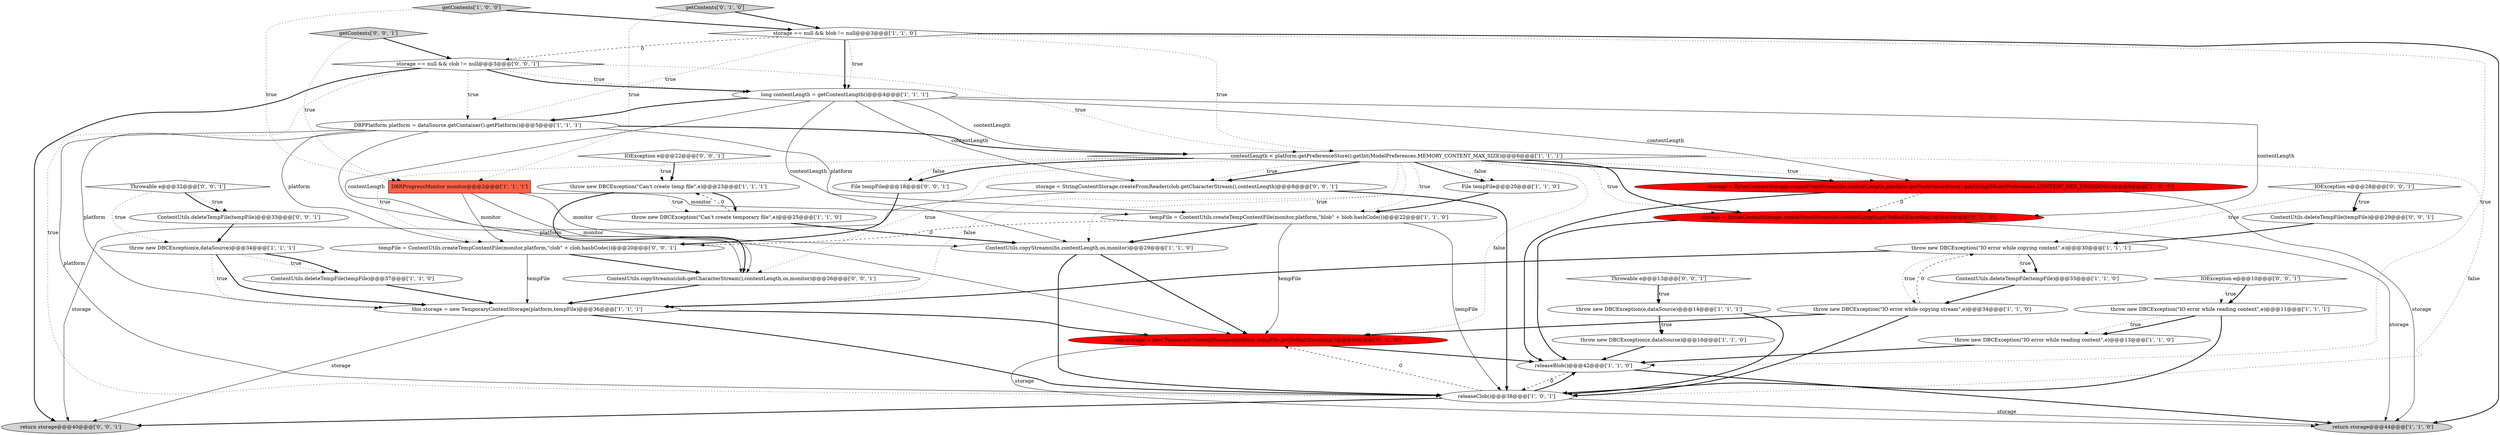 digraph {
20 [style = filled, label = "ContentUtils.copyStreams(bs,contentLength,os,monitor)@@@29@@@['1', '1', '0']", fillcolor = white, shape = ellipse image = "AAA0AAABBB1BBB"];
34 [style = filled, label = "ContentUtils.deleteTempFile(tempFile)@@@29@@@['0', '0', '1']", fillcolor = white, shape = ellipse image = "AAA0AAABBB3BBB"];
10 [style = filled, label = "throw new DBCException(\"IO error while copying content\",e)@@@30@@@['1', '1', '1']", fillcolor = white, shape = ellipse image = "AAA0AAABBB1BBB"];
13 [style = filled, label = "getContents['1', '0', '0']", fillcolor = lightgray, shape = diamond image = "AAA0AAABBB1BBB"];
31 [style = filled, label = "tempFile = ContentUtils.createTempContentFile(monitor,platform,\"clob\" + clob.hashCode())@@@20@@@['0', '0', '1']", fillcolor = white, shape = ellipse image = "AAA0AAABBB3BBB"];
36 [style = filled, label = "IOException e@@@22@@@['0', '0', '1']", fillcolor = white, shape = diamond image = "AAA0AAABBB3BBB"];
19 [style = filled, label = "throw new DBCException(\"IO error while reading content\",e)@@@13@@@['1', '1', '0']", fillcolor = white, shape = ellipse image = "AAA0AAABBB1BBB"];
39 [style = filled, label = "getContents['0', '0', '1']", fillcolor = lightgray, shape = diamond image = "AAA0AAABBB3BBB"];
7 [style = filled, label = "ContentUtils.deleteTempFile(tempFile)@@@33@@@['1', '1', '0']", fillcolor = white, shape = ellipse image = "AAA0AAABBB1BBB"];
16 [style = filled, label = "return storage@@@44@@@['1', '1', '0']", fillcolor = lightgray, shape = ellipse image = "AAA0AAABBB1BBB"];
38 [style = filled, label = "ContentUtils.copyStreams(clob.getCharacterStream(),contentLength,os,monitor)@@@26@@@['0', '0', '1']", fillcolor = white, shape = ellipse image = "AAA0AAABBB3BBB"];
30 [style = filled, label = "File tempFile@@@18@@@['0', '0', '1']", fillcolor = white, shape = ellipse image = "AAA0AAABBB3BBB"];
1 [style = filled, label = "throw new DBCException(e,dataSource)@@@34@@@['1', '1', '1']", fillcolor = white, shape = ellipse image = "AAA0AAABBB1BBB"];
4 [style = filled, label = "throw new DBCException(\"Can't create temp file\",e)@@@23@@@['1', '1', '1']", fillcolor = white, shape = ellipse image = "AAA0AAABBB1BBB"];
32 [style = filled, label = "storage == null && clob != null@@@3@@@['0', '0', '1']", fillcolor = white, shape = diamond image = "AAA0AAABBB3BBB"];
5 [style = filled, label = "File tempFile@@@20@@@['1', '1', '0']", fillcolor = white, shape = ellipse image = "AAA0AAABBB1BBB"];
25 [style = filled, label = "getContents['0', '1', '0']", fillcolor = lightgray, shape = diamond image = "AAA0AAABBB2BBB"];
0 [style = filled, label = "contentLength < platform.getPreferenceStore().getInt(ModelPreferences.MEMORY_CONTENT_MAX_SIZE)@@@6@@@['1', '1', '1']", fillcolor = white, shape = diamond image = "AAA0AAABBB1BBB"];
8 [style = filled, label = "releaseBlob()@@@42@@@['1', '1', '0']", fillcolor = white, shape = ellipse image = "AAA0AAABBB1BBB"];
26 [style = filled, label = "this.storage = new TemporaryContentStorage(platform,tempFile,getDefaultEncoding())@@@40@@@['0', '1', '0']", fillcolor = red, shape = ellipse image = "AAA1AAABBB2BBB"];
3 [style = filled, label = "throw new DBCException(\"Can't create temporary file\",e)@@@25@@@['1', '1', '0']", fillcolor = white, shape = ellipse image = "AAA0AAABBB1BBB"];
14 [style = filled, label = "ContentUtils.deleteTempFile(tempFile)@@@37@@@['1', '1', '0']", fillcolor = white, shape = ellipse image = "AAA0AAABBB1BBB"];
40 [style = filled, label = "storage = StringContentStorage.createFromReader(clob.getCharacterStream(),contentLength)@@@8@@@['0', '0', '1']", fillcolor = white, shape = ellipse image = "AAA0AAABBB3BBB"];
23 [style = filled, label = "storage == null && blob != null@@@3@@@['1', '1', '0']", fillcolor = white, shape = diamond image = "AAA0AAABBB1BBB"];
27 [style = filled, label = "storage = BytesContentStorage.createFromStream(bs,contentLength,getDefaultEncoding())@@@9@@@['0', '1', '0']", fillcolor = red, shape = ellipse image = "AAA1AAABBB2BBB"];
2 [style = filled, label = "DBPPlatform platform = dataSource.getContainer().getPlatform()@@@5@@@['1', '1', '1']", fillcolor = white, shape = ellipse image = "AAA0AAABBB1BBB"];
28 [style = filled, label = "return storage@@@40@@@['0', '0', '1']", fillcolor = lightgray, shape = ellipse image = "AAA0AAABBB3BBB"];
22 [style = filled, label = "DBRProgressMonitor monitor@@@2@@@['1', '1', '1']", fillcolor = tomato, shape = box image = "AAA0AAABBB1BBB"];
41 [style = filled, label = "Throwable e@@@13@@@['0', '0', '1']", fillcolor = white, shape = diamond image = "AAA0AAABBB3BBB"];
24 [style = filled, label = "long contentLength = getContentLength()@@@4@@@['1', '1', '1']", fillcolor = white, shape = ellipse image = "AAA0AAABBB1BBB"];
11 [style = filled, label = "releaseClob()@@@38@@@['1', '0', '1']", fillcolor = white, shape = ellipse image = "AAA0AAABBB1BBB"];
12 [style = filled, label = "this.storage = new TemporaryContentStorage(platform,tempFile)@@@36@@@['1', '1', '1']", fillcolor = white, shape = ellipse image = "AAA0AAABBB1BBB"];
15 [style = filled, label = "tempFile = ContentUtils.createTempContentFile(monitor,platform,\"blob\" + blob.hashCode())@@@22@@@['1', '1', '0']", fillcolor = white, shape = ellipse image = "AAA0AAABBB1BBB"];
21 [style = filled, label = "throw new DBCException(\"IO error while copying stream\",e)@@@34@@@['1', '1', '0']", fillcolor = white, shape = ellipse image = "AAA0AAABBB1BBB"];
33 [style = filled, label = "IOException e@@@10@@@['0', '0', '1']", fillcolor = white, shape = diamond image = "AAA0AAABBB3BBB"];
35 [style = filled, label = "Throwable e@@@32@@@['0', '0', '1']", fillcolor = white, shape = diamond image = "AAA0AAABBB3BBB"];
37 [style = filled, label = "IOException e@@@28@@@['0', '0', '1']", fillcolor = white, shape = diamond image = "AAA0AAABBB3BBB"];
29 [style = filled, label = "ContentUtils.deleteTempFile(tempFile)@@@33@@@['0', '0', '1']", fillcolor = white, shape = ellipse image = "AAA0AAABBB3BBB"];
6 [style = filled, label = "throw new DBCException(e,dataSource)@@@16@@@['1', '1', '0']", fillcolor = white, shape = ellipse image = "AAA0AAABBB1BBB"];
17 [style = filled, label = "throw new DBCException(\"IO error while reading content\",e)@@@11@@@['1', '1', '1']", fillcolor = white, shape = ellipse image = "AAA0AAABBB1BBB"];
18 [style = filled, label = "storage = BytesContentStorage.createFromStream(bs,contentLength,platform.getPreferenceStore().getString(ModelPreferences.CONTENT_HEX_ENCODING))@@@9@@@['1', '0', '0']", fillcolor = red, shape = ellipse image = "AAA1AAABBB1BBB"];
9 [style = filled, label = "throw new DBCException(e,dataSource)@@@14@@@['1', '1', '1']", fillcolor = white, shape = ellipse image = "AAA0AAABBB1BBB"];
8->16 [style = bold, label=""];
0->30 [style = bold, label=""];
39->22 [style = dotted, label="true"];
9->11 [style = bold, label=""];
20->26 [style = bold, label=""];
22->31 [style = solid, label="monitor"];
24->18 [style = solid, label="contentLength"];
32->0 [style = dotted, label="true"];
38->12 [style = bold, label=""];
32->11 [style = dotted, label="true"];
5->15 [style = bold, label=""];
41->9 [style = bold, label=""];
22->15 [style = solid, label="monitor"];
9->6 [style = bold, label=""];
0->31 [style = dotted, label="true"];
23->32 [style = dashed, label="0"];
0->30 [style = dotted, label="false"];
35->1 [style = dotted, label="true"];
21->26 [style = bold, label=""];
40->11 [style = bold, label=""];
24->40 [style = solid, label="contentLength"];
10->12 [style = bold, label=""];
15->20 [style = bold, label=""];
1->12 [style = dotted, label="true"];
15->26 [style = solid, label="tempFile"];
1->12 [style = bold, label=""];
0->5 [style = dotted, label="false"];
15->31 [style = dashed, label="0"];
0->40 [style = bold, label=""];
29->1 [style = bold, label=""];
8->11 [style = dashed, label="0"];
40->28 [style = solid, label="storage"];
2->12 [style = solid, label="platform"];
27->16 [style = solid, label="storage"];
24->27 [style = solid, label="contentLength"];
0->38 [style = dotted, label="true"];
11->28 [style = bold, label=""];
4->3 [style = bold, label=""];
11->16 [style = solid, label="storage"];
4->38 [style = bold, label=""];
32->24 [style = dotted, label="true"];
32->2 [style = dotted, label="true"];
36->4 [style = bold, label=""];
12->11 [style = bold, label=""];
22->38 [style = solid, label="monitor"];
3->4 [style = dashed, label="0"];
10->7 [style = bold, label=""];
23->2 [style = dotted, label="true"];
18->16 [style = solid, label="storage"];
13->22 [style = dotted, label="true"];
21->11 [style = bold, label=""];
24->38 [style = solid, label="contentLength"];
11->8 [style = bold, label=""];
23->24 [style = dotted, label="true"];
27->8 [style = bold, label=""];
35->29 [style = dotted, label="true"];
41->9 [style = dotted, label="true"];
35->29 [style = bold, label=""];
0->18 [style = dotted, label="true"];
2->11 [style = solid, label="platform"];
18->27 [style = dashed, label="0"];
11->26 [style = dashed, label="0"];
2->15 [style = solid, label="platform"];
26->8 [style = bold, label=""];
31->38 [style = bold, label=""];
33->17 [style = dotted, label="true"];
15->11 [style = solid, label="tempFile"];
26->16 [style = solid, label="storage"];
0->11 [style = dotted, label="false"];
2->0 [style = bold, label=""];
4->3 [style = dotted, label="true"];
30->31 [style = bold, label=""];
24->0 [style = solid, label="contentLength"];
39->32 [style = bold, label=""];
31->12 [style = solid, label="tempFile"];
17->19 [style = dotted, label="true"];
0->12 [style = dotted, label="false"];
0->18 [style = bold, label=""];
18->8 [style = bold, label=""];
12->28 [style = solid, label="storage"];
37->34 [style = dotted, label="true"];
23->0 [style = dotted, label="true"];
0->5 [style = bold, label=""];
20->11 [style = bold, label=""];
33->17 [style = bold, label=""];
37->10 [style = dotted, label="true"];
0->40 [style = dotted, label="true"];
23->16 [style = bold, label=""];
0->26 [style = dotted, label="false"];
24->2 [style = bold, label=""];
23->8 [style = dotted, label="true"];
22->20 [style = solid, label="monitor"];
0->27 [style = bold, label=""];
0->15 [style = dotted, label="true"];
25->23 [style = bold, label=""];
24->20 [style = solid, label="contentLength"];
2->31 [style = solid, label="platform"];
0->20 [style = dotted, label="true"];
12->26 [style = bold, label=""];
1->14 [style = dotted, label="true"];
9->6 [style = dotted, label="true"];
36->4 [style = dotted, label="true"];
34->10 [style = bold, label=""];
17->19 [style = bold, label=""];
19->8 [style = bold, label=""];
21->10 [style = dashed, label="0"];
23->24 [style = bold, label=""];
3->20 [style = bold, label=""];
37->34 [style = bold, label=""];
14->12 [style = bold, label=""];
6->8 [style = bold, label=""];
25->22 [style = dotted, label="true"];
13->23 [style = bold, label=""];
7->21 [style = bold, label=""];
1->14 [style = bold, label=""];
0->27 [style = dotted, label="true"];
10->21 [style = dotted, label="true"];
32->24 [style = bold, label=""];
32->28 [style = bold, label=""];
10->7 [style = dotted, label="true"];
2->26 [style = solid, label="platform"];
17->11 [style = bold, label=""];
}
